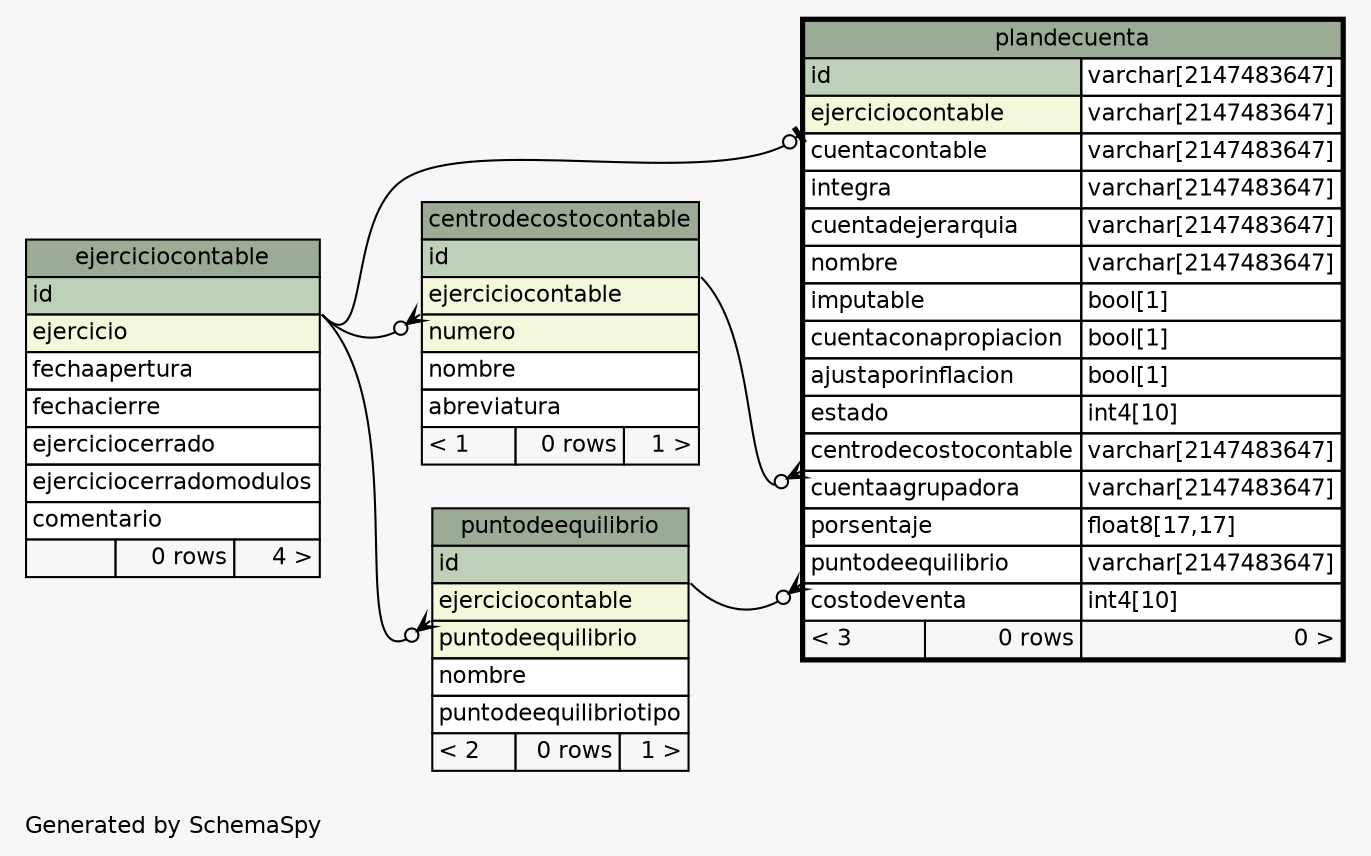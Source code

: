 // dot 2.2.1 on Windows 10 10.0
// SchemaSpy rev 590
digraph "oneDegreeRelationshipsDiagram" {
  graph [
    rankdir="RL"
    bgcolor="#f7f7f7"
    label="\nGenerated by SchemaSpy"
    labeljust="l"
    nodesep="0.18"
    ranksep="0.46"
    fontname="Helvetica"
    fontsize="11"
  ];
  node [
    fontname="Helvetica"
    fontsize="11"
    shape="plaintext"
  ];
  edge [
    arrowsize="0.8"
  ];
  "centrodecostocontable":"ejerciciocontable":sw -> "ejerciciocontable":"id":se [arrowhead=none dir=back arrowtail=crowodot];
  "plandecuenta":"centrodecostocontable":sw -> "centrodecostocontable":"id":se [arrowhead=none dir=back arrowtail=crowodot];
  "plandecuenta":"ejerciciocontable":sw -> "ejerciciocontable":"id":se [arrowhead=none dir=back arrowtail=teeodot];
  "plandecuenta":"puntodeequilibrio":sw -> "puntodeequilibrio":"id":se [arrowhead=none dir=back arrowtail=crowodot];
  "puntodeequilibrio":"ejerciciocontable":sw -> "ejerciciocontable":"id":se [arrowhead=none dir=back arrowtail=crowodot];
  "centrodecostocontable" [
    label=<
    <TABLE BORDER="0" CELLBORDER="1" CELLSPACING="0" BGCOLOR="#ffffff">
      <TR><TD COLSPAN="3" BGCOLOR="#9bab96" ALIGN="CENTER">centrodecostocontable</TD></TR>
      <TR><TD PORT="id" COLSPAN="3" BGCOLOR="#bed1b8" ALIGN="LEFT">id</TD></TR>
      <TR><TD PORT="ejerciciocontable" COLSPAN="3" BGCOLOR="#f4f7da" ALIGN="LEFT">ejerciciocontable</TD></TR>
      <TR><TD PORT="numero" COLSPAN="3" BGCOLOR="#f4f7da" ALIGN="LEFT">numero</TD></TR>
      <TR><TD PORT="nombre" COLSPAN="3" ALIGN="LEFT">nombre</TD></TR>
      <TR><TD PORT="abreviatura" COLSPAN="3" ALIGN="LEFT">abreviatura</TD></TR>
      <TR><TD ALIGN="LEFT" BGCOLOR="#f7f7f7">&lt; 1</TD><TD ALIGN="RIGHT" BGCOLOR="#f7f7f7">0 rows</TD><TD ALIGN="RIGHT" BGCOLOR="#f7f7f7">1 &gt;</TD></TR>
    </TABLE>>
    URL="centrodecostocontable.html"
    tooltip="centrodecostocontable"
  ];
  "ejerciciocontable" [
    label=<
    <TABLE BORDER="0" CELLBORDER="1" CELLSPACING="0" BGCOLOR="#ffffff">
      <TR><TD COLSPAN="3" BGCOLOR="#9bab96" ALIGN="CENTER">ejerciciocontable</TD></TR>
      <TR><TD PORT="id" COLSPAN="3" BGCOLOR="#bed1b8" ALIGN="LEFT">id</TD></TR>
      <TR><TD PORT="ejercicio" COLSPAN="3" BGCOLOR="#f4f7da" ALIGN="LEFT">ejercicio</TD></TR>
      <TR><TD PORT="fechaapertura" COLSPAN="3" ALIGN="LEFT">fechaapertura</TD></TR>
      <TR><TD PORT="fechacierre" COLSPAN="3" ALIGN="LEFT">fechacierre</TD></TR>
      <TR><TD PORT="ejerciciocerrado" COLSPAN="3" ALIGN="LEFT">ejerciciocerrado</TD></TR>
      <TR><TD PORT="ejerciciocerradomodulos" COLSPAN="3" ALIGN="LEFT">ejerciciocerradomodulos</TD></TR>
      <TR><TD PORT="comentario" COLSPAN="3" ALIGN="LEFT">comentario</TD></TR>
      <TR><TD ALIGN="LEFT" BGCOLOR="#f7f7f7">  </TD><TD ALIGN="RIGHT" BGCOLOR="#f7f7f7">0 rows</TD><TD ALIGN="RIGHT" BGCOLOR="#f7f7f7">4 &gt;</TD></TR>
    </TABLE>>
    URL="ejerciciocontable.html"
    tooltip="ejerciciocontable"
  ];
  "plandecuenta" [
    label=<
    <TABLE BORDER="2" CELLBORDER="1" CELLSPACING="0" BGCOLOR="#ffffff">
      <TR><TD COLSPAN="3" BGCOLOR="#9bab96" ALIGN="CENTER">plandecuenta</TD></TR>
      <TR><TD PORT="id" COLSPAN="2" BGCOLOR="#bed1b8" ALIGN="LEFT">id</TD><TD PORT="id.type" ALIGN="LEFT">varchar[2147483647]</TD></TR>
      <TR><TD PORT="ejerciciocontable" COLSPAN="2" BGCOLOR="#f4f7da" ALIGN="LEFT">ejerciciocontable</TD><TD PORT="ejerciciocontable.type" ALIGN="LEFT">varchar[2147483647]</TD></TR>
      <TR><TD PORT="cuentacontable" COLSPAN="2" ALIGN="LEFT">cuentacontable</TD><TD PORT="cuentacontable.type" ALIGN="LEFT">varchar[2147483647]</TD></TR>
      <TR><TD PORT="integra" COLSPAN="2" ALIGN="LEFT">integra</TD><TD PORT="integra.type" ALIGN="LEFT">varchar[2147483647]</TD></TR>
      <TR><TD PORT="cuentadejerarquia" COLSPAN="2" ALIGN="LEFT">cuentadejerarquia</TD><TD PORT="cuentadejerarquia.type" ALIGN="LEFT">varchar[2147483647]</TD></TR>
      <TR><TD PORT="nombre" COLSPAN="2" ALIGN="LEFT">nombre</TD><TD PORT="nombre.type" ALIGN="LEFT">varchar[2147483647]</TD></TR>
      <TR><TD PORT="imputable" COLSPAN="2" ALIGN="LEFT">imputable</TD><TD PORT="imputable.type" ALIGN="LEFT">bool[1]</TD></TR>
      <TR><TD PORT="cuentaconapropiacion" COLSPAN="2" ALIGN="LEFT">cuentaconapropiacion</TD><TD PORT="cuentaconapropiacion.type" ALIGN="LEFT">bool[1]</TD></TR>
      <TR><TD PORT="ajustaporinflacion" COLSPAN="2" ALIGN="LEFT">ajustaporinflacion</TD><TD PORT="ajustaporinflacion.type" ALIGN="LEFT">bool[1]</TD></TR>
      <TR><TD PORT="estado" COLSPAN="2" ALIGN="LEFT">estado</TD><TD PORT="estado.type" ALIGN="LEFT">int4[10]</TD></TR>
      <TR><TD PORT="centrodecostocontable" COLSPAN="2" ALIGN="LEFT">centrodecostocontable</TD><TD PORT="centrodecostocontable.type" ALIGN="LEFT">varchar[2147483647]</TD></TR>
      <TR><TD PORT="cuentaagrupadora" COLSPAN="2" ALIGN="LEFT">cuentaagrupadora</TD><TD PORT="cuentaagrupadora.type" ALIGN="LEFT">varchar[2147483647]</TD></TR>
      <TR><TD PORT="porsentaje" COLSPAN="2" ALIGN="LEFT">porsentaje</TD><TD PORT="porsentaje.type" ALIGN="LEFT">float8[17,17]</TD></TR>
      <TR><TD PORT="puntodeequilibrio" COLSPAN="2" ALIGN="LEFT">puntodeequilibrio</TD><TD PORT="puntodeequilibrio.type" ALIGN="LEFT">varchar[2147483647]</TD></TR>
      <TR><TD PORT="costodeventa" COLSPAN="2" ALIGN="LEFT">costodeventa</TD><TD PORT="costodeventa.type" ALIGN="LEFT">int4[10]</TD></TR>
      <TR><TD ALIGN="LEFT" BGCOLOR="#f7f7f7">&lt; 3</TD><TD ALIGN="RIGHT" BGCOLOR="#f7f7f7">0 rows</TD><TD ALIGN="RIGHT" BGCOLOR="#f7f7f7">0 &gt;</TD></TR>
    </TABLE>>
    URL="plandecuenta.html"
    tooltip="plandecuenta"
  ];
  "puntodeequilibrio" [
    label=<
    <TABLE BORDER="0" CELLBORDER="1" CELLSPACING="0" BGCOLOR="#ffffff">
      <TR><TD COLSPAN="3" BGCOLOR="#9bab96" ALIGN="CENTER">puntodeequilibrio</TD></TR>
      <TR><TD PORT="id" COLSPAN="3" BGCOLOR="#bed1b8" ALIGN="LEFT">id</TD></TR>
      <TR><TD PORT="ejerciciocontable" COLSPAN="3" BGCOLOR="#f4f7da" ALIGN="LEFT">ejerciciocontable</TD></TR>
      <TR><TD PORT="puntodeequilibrio" COLSPAN="3" BGCOLOR="#f4f7da" ALIGN="LEFT">puntodeequilibrio</TD></TR>
      <TR><TD PORT="nombre" COLSPAN="3" ALIGN="LEFT">nombre</TD></TR>
      <TR><TD PORT="puntodeequilibriotipo" COLSPAN="3" ALIGN="LEFT">puntodeequilibriotipo</TD></TR>
      <TR><TD ALIGN="LEFT" BGCOLOR="#f7f7f7">&lt; 2</TD><TD ALIGN="RIGHT" BGCOLOR="#f7f7f7">0 rows</TD><TD ALIGN="RIGHT" BGCOLOR="#f7f7f7">1 &gt;</TD></TR>
    </TABLE>>
    URL="puntodeequilibrio.html"
    tooltip="puntodeequilibrio"
  ];
}
